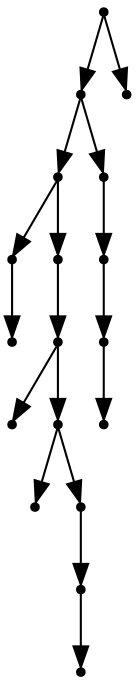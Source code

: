 digraph {
  17 [shape=point];
  15 [shape=point];
  10 [shape=point];
  1 [shape=point];
  0 [shape=point];
  9 [shape=point];
  8 [shape=point];
  2 [shape=point];
  7 [shape=point];
  3 [shape=point];
  6 [shape=point];
  5 [shape=point];
  4 [shape=point];
  14 [shape=point];
  13 [shape=point];
  12 [shape=point];
  11 [shape=point];
  16 [shape=point];
17 -> 15;
15 -> 10;
10 -> 1;
1 -> 0;
10 -> 9;
9 -> 8;
8 -> 2;
8 -> 7;
7 -> 3;
7 -> 6;
6 -> 5;
5 -> 4;
15 -> 14;
14 -> 13;
13 -> 12;
12 -> 11;
17 -> 16;
}
